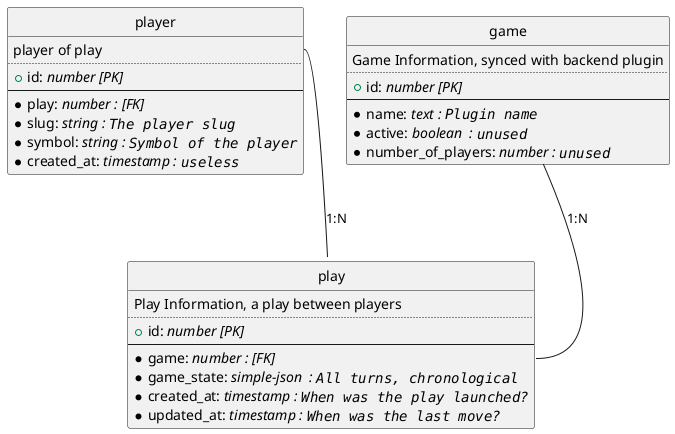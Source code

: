 @startuml
hide circle
'skinparam linetype ortho

entity game{
  Game Information, synced with backend plugin
  ..
  + id: //number [PK]//
  --
  * name: //text : ""Plugin name""//
  * active: //boolean  : ""unused""//
  * number_of_players: //number : ""unused""//
}

entity play{
  Play Information, a play between players
  ..
  + id: //number [PK]//
  --
  *game: //number : [FK]//
  *game_state: //simple-json  : ""All turns, chronological""//
  *created_at: //timestamp : ""When was the play launched?""//
  *updated_at: //timestamp : ""When was the last move?""//
}

entity player{
  player of play
  ..
  + id: //number [PK]//
  --
  *play: //number : [FK]//
  *slug: //string : ""The player slug""//
  *symbol: //string : ""Symbol of the player""//
  *created_at: //timestamp : ""useless""//
}


play::game -u-  game : 1:N
player::play --  play : 1:N

@enduml
